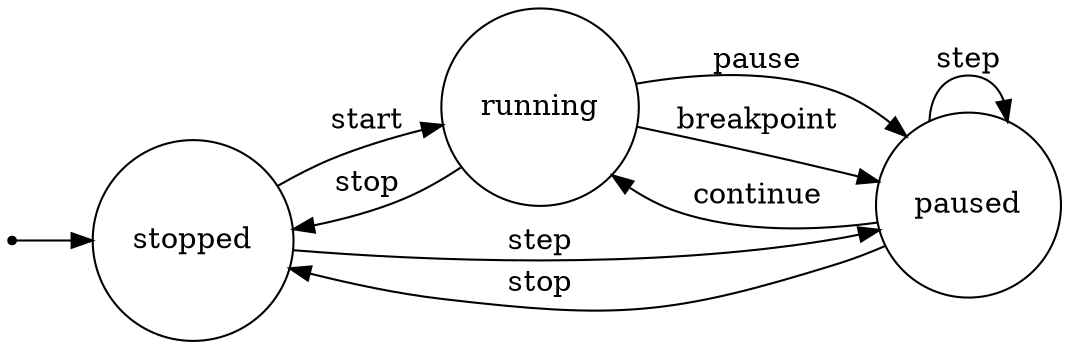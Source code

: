 digraph {
    graph [rankdir=LR];

    node [ shape=circle ];

    stopped;
    running;
    paused;

    START [ shape = point, label = ""];

    START -> stopped;

    stopped -> running  [label="start"];
    stopped -> paused   [label="step"];

    running -> stopped  [label="stop"];
    running -> paused   [label="pause"];
    running -> paused   [label="breakpoint"];

    paused -> stopped   [label="stop"];
    paused -> running   [label="continue"];
    paused -> paused    [label="step"];
}
